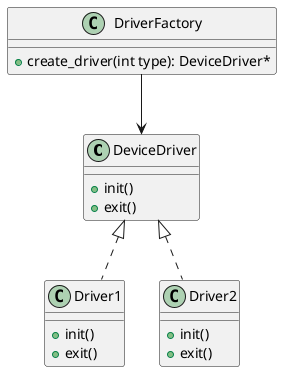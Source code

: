 @startuml
class DeviceDriver {
    + init()
    + exit()
}

class Driver1 {
    + init()
    + exit()
}

class Driver2 {
    + init()
    + exit()
}

class DriverFactory {
    + create_driver(int type): DeviceDriver*
}

DeviceDriver <|.. Driver1
DeviceDriver <|.. Driver2
DriverFactory --> DeviceDriver

@enduml

@startuml
actor User
participant DriverFactory
participant DeviceDriver

User -> DriverFactory: create_driver(1)
DriverFactory -> DeviceDriver: 返回 Driver1 实例
User -> DeviceDriver: init()
@enduml